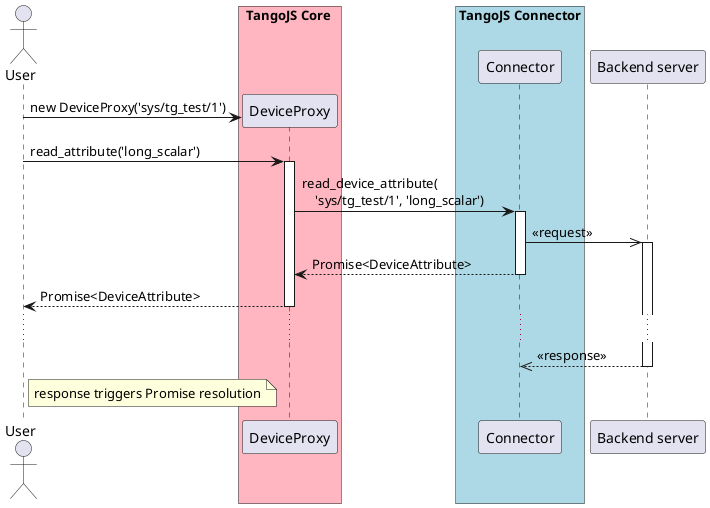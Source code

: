 @startuml

actor User
participant DeviceProxy
participant Connector

box " TangoJS Core  " #LightPink
  participant DeviceProxy
end box

box "TangoJS Connector" #LightBlue
	participant Connector
end box

participant "Backend server" as Backend

create DeviceProxy
User -> DeviceProxy: new DeviceProxy('sys/tg_test/1')

User -> DeviceProxy: read_attribute('long_scalar')
activate DeviceProxy

DeviceProxy -> Connector: read_device_attribute(\n    'sys/tg_test/1', 'long_scalar')
activate Connector

Connector ->> Backend: << request >>
activate Backend

Connector --> DeviceProxy: Promise<DeviceAttribute>
deactivate Connector

DeviceProxy --> User: Promise<DeviceAttribute>
deactivate DeviceProxy

...

Backend -->> Connector: << response >>
note right of User
  response triggers Promise resolution
end note
deactivate Backend

@enduml
